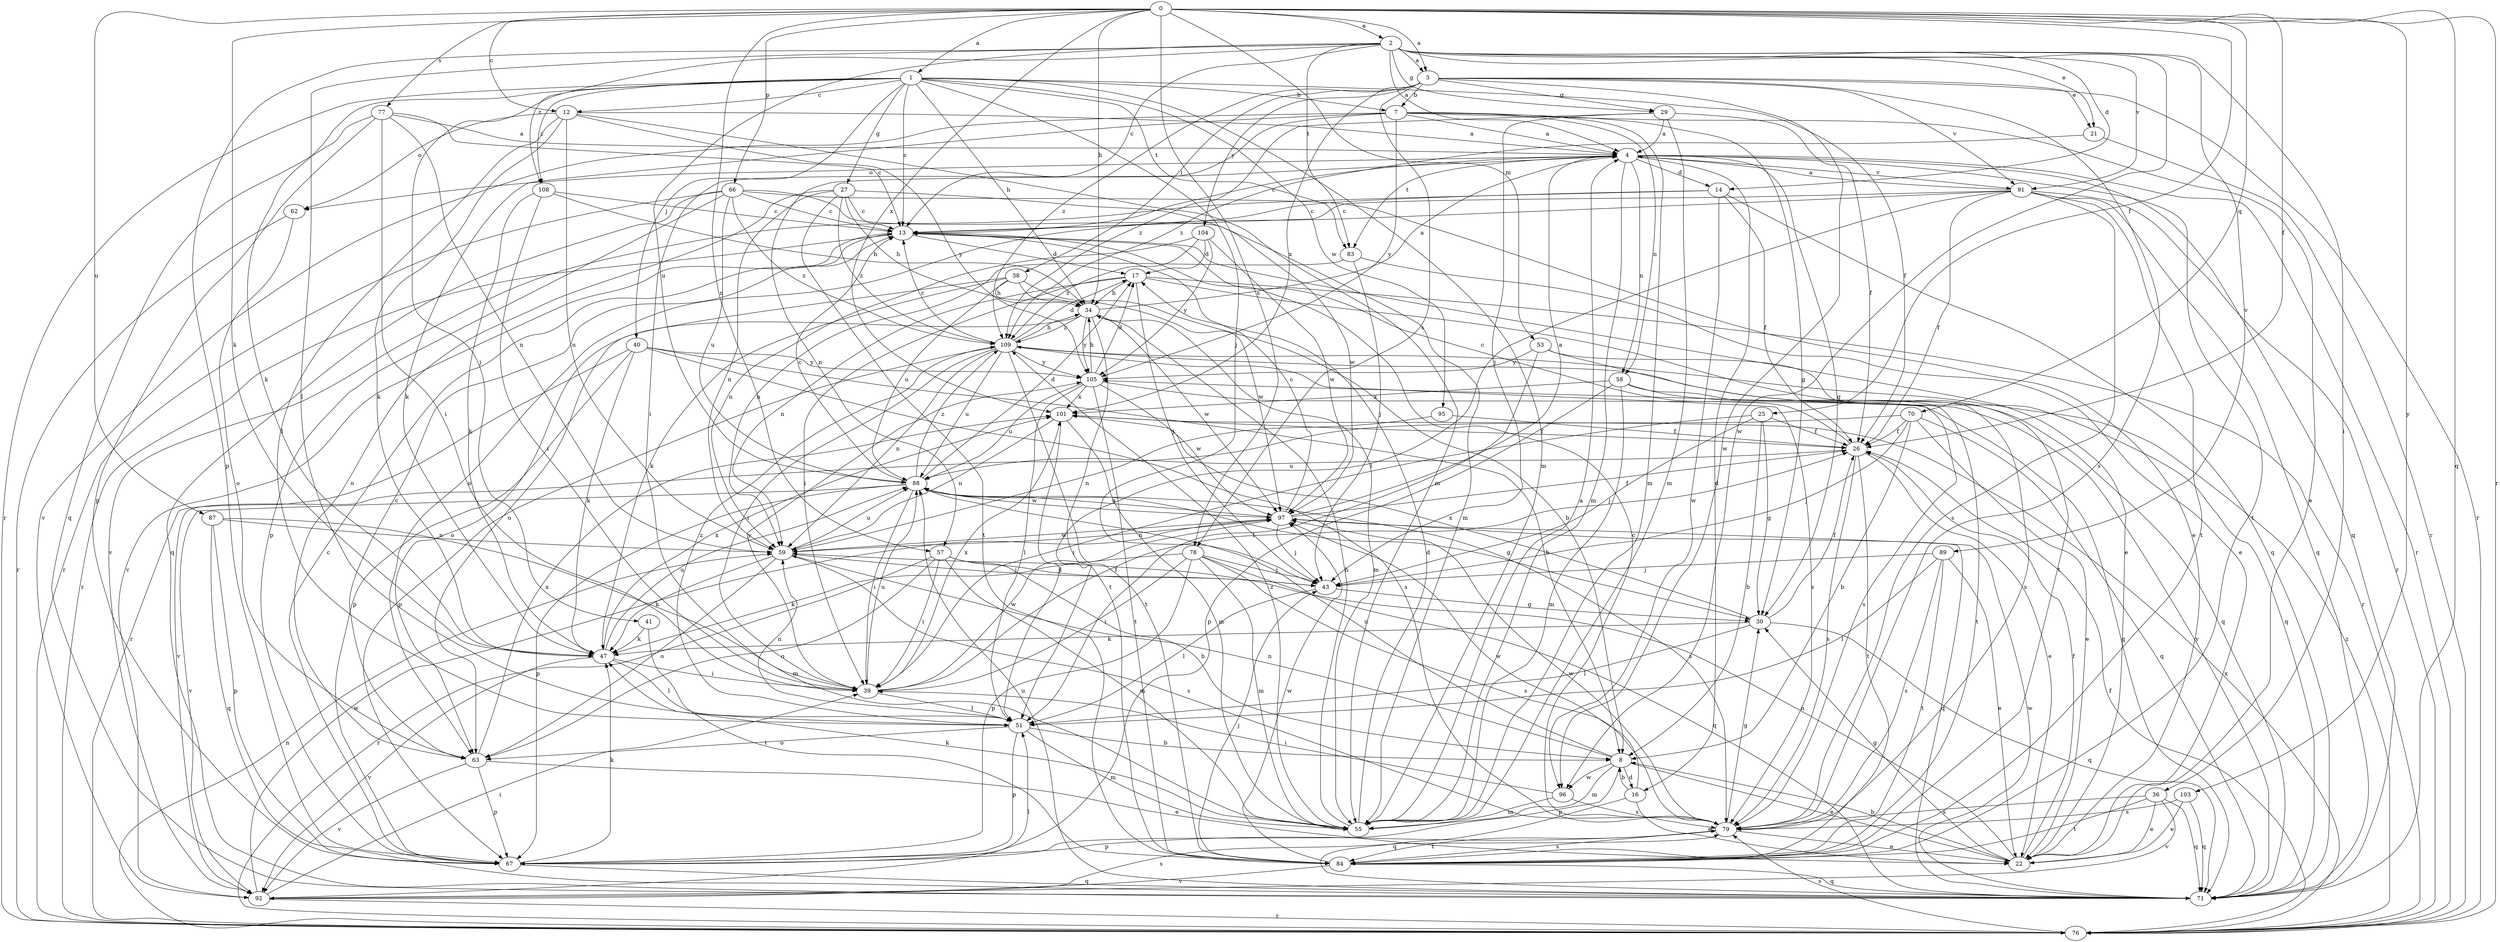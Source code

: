 strict digraph  {
0;
1;
2;
3;
4;
7;
8;
12;
13;
14;
16;
17;
21;
22;
25;
26;
27;
29;
30;
34;
36;
38;
39;
40;
41;
43;
47;
51;
53;
55;
57;
58;
59;
62;
63;
66;
67;
70;
71;
76;
77;
78;
79;
83;
84;
87;
88;
89;
91;
92;
95;
96;
97;
101;
103;
104;
105;
108;
109;
0 -> 1  [label=a];
0 -> 2  [label=a];
0 -> 3  [label=a];
0 -> 12  [label=c];
0 -> 25  [label=f];
0 -> 26  [label=f];
0 -> 34  [label=h];
0 -> 47  [label=k];
0 -> 53  [label=m];
0 -> 57  [label=n];
0 -> 66  [label=p];
0 -> 70  [label=q];
0 -> 71  [label=q];
0 -> 76  [label=r];
0 -> 77  [label=s];
0 -> 78  [label=s];
0 -> 87  [label=u];
0 -> 101  [label=x];
0 -> 103  [label=y];
1 -> 7  [label=b];
1 -> 12  [label=c];
1 -> 13  [label=c];
1 -> 26  [label=f];
1 -> 27  [label=g];
1 -> 34  [label=h];
1 -> 40  [label=j];
1 -> 41  [label=j];
1 -> 43  [label=j];
1 -> 47  [label=k];
1 -> 55  [label=m];
1 -> 76  [label=r];
1 -> 83  [label=t];
1 -> 95  [label=w];
1 -> 108  [label=z];
2 -> 3  [label=a];
2 -> 4  [label=a];
2 -> 13  [label=c];
2 -> 14  [label=d];
2 -> 21  [label=e];
2 -> 29  [label=g];
2 -> 36  [label=i];
2 -> 51  [label=l];
2 -> 67  [label=p];
2 -> 83  [label=t];
2 -> 88  [label=u];
2 -> 89  [label=v];
2 -> 91  [label=v];
2 -> 96  [label=w];
2 -> 108  [label=z];
3 -> 7  [label=b];
3 -> 21  [label=e];
3 -> 29  [label=g];
3 -> 38  [label=i];
3 -> 76  [label=r];
3 -> 78  [label=s];
3 -> 79  [label=s];
3 -> 91  [label=v];
3 -> 96  [label=w];
3 -> 101  [label=x];
3 -> 104  [label=y];
3 -> 109  [label=z];
4 -> 13  [label=c];
4 -> 14  [label=d];
4 -> 16  [label=d];
4 -> 30  [label=g];
4 -> 55  [label=m];
4 -> 57  [label=n];
4 -> 58  [label=n];
4 -> 62  [label=o];
4 -> 71  [label=q];
4 -> 76  [label=r];
4 -> 83  [label=t];
4 -> 84  [label=t];
4 -> 91  [label=v];
7 -> 4  [label=a];
7 -> 22  [label=e];
7 -> 30  [label=g];
7 -> 39  [label=i];
7 -> 47  [label=k];
7 -> 55  [label=m];
7 -> 58  [label=n];
7 -> 92  [label=v];
7 -> 105  [label=y];
8 -> 16  [label=d];
8 -> 22  [label=e];
8 -> 55  [label=m];
8 -> 59  [label=n];
8 -> 67  [label=p];
8 -> 88  [label=u];
8 -> 96  [label=w];
12 -> 4  [label=a];
12 -> 47  [label=k];
12 -> 51  [label=l];
12 -> 55  [label=m];
12 -> 59  [label=n];
12 -> 62  [label=o];
12 -> 105  [label=y];
13 -> 17  [label=d];
13 -> 22  [label=e];
13 -> 76  [label=r];
13 -> 92  [label=v];
14 -> 13  [label=c];
14 -> 26  [label=f];
14 -> 71  [label=q];
14 -> 92  [label=v];
14 -> 96  [label=w];
16 -> 8  [label=b];
16 -> 22  [label=e];
16 -> 71  [label=q];
16 -> 97  [label=w];
17 -> 34  [label=h];
17 -> 39  [label=i];
17 -> 43  [label=j];
17 -> 59  [label=n];
17 -> 76  [label=r];
17 -> 84  [label=t];
21 -> 76  [label=r];
21 -> 109  [label=z];
22 -> 8  [label=b];
22 -> 26  [label=f];
22 -> 30  [label=g];
22 -> 59  [label=n];
25 -> 8  [label=b];
25 -> 26  [label=f];
25 -> 30  [label=g];
25 -> 39  [label=i];
25 -> 43  [label=j];
26 -> 13  [label=c];
26 -> 22  [label=e];
26 -> 79  [label=s];
26 -> 84  [label=t];
26 -> 88  [label=u];
27 -> 13  [label=c];
27 -> 34  [label=h];
27 -> 59  [label=n];
27 -> 63  [label=o];
27 -> 84  [label=t];
27 -> 97  [label=w];
27 -> 109  [label=z];
29 -> 4  [label=a];
29 -> 26  [label=f];
29 -> 43  [label=j];
29 -> 55  [label=m];
29 -> 109  [label=z];
30 -> 26  [label=f];
30 -> 47  [label=k];
30 -> 51  [label=l];
30 -> 71  [label=q];
30 -> 101  [label=x];
34 -> 4  [label=a];
34 -> 55  [label=m];
34 -> 63  [label=o];
34 -> 84  [label=t];
34 -> 97  [label=w];
34 -> 105  [label=y];
34 -> 109  [label=z];
36 -> 22  [label=e];
36 -> 71  [label=q];
36 -> 79  [label=s];
36 -> 84  [label=t];
36 -> 92  [label=v];
38 -> 8  [label=b];
38 -> 34  [label=h];
38 -> 47  [label=k];
38 -> 63  [label=o];
38 -> 88  [label=u];
38 -> 97  [label=w];
39 -> 26  [label=f];
39 -> 51  [label=l];
39 -> 88  [label=u];
39 -> 97  [label=w];
39 -> 101  [label=x];
39 -> 105  [label=y];
40 -> 8  [label=b];
40 -> 47  [label=k];
40 -> 67  [label=p];
40 -> 76  [label=r];
40 -> 79  [label=s];
40 -> 105  [label=y];
41 -> 47  [label=k];
41 -> 84  [label=t];
43 -> 30  [label=g];
43 -> 51  [label=l];
47 -> 39  [label=i];
47 -> 51  [label=l];
47 -> 88  [label=u];
47 -> 92  [label=v];
47 -> 101  [label=x];
51 -> 8  [label=b];
51 -> 55  [label=m];
51 -> 59  [label=n];
51 -> 63  [label=o];
51 -> 67  [label=p];
51 -> 109  [label=z];
53 -> 51  [label=l];
53 -> 71  [label=q];
53 -> 79  [label=s];
53 -> 105  [label=y];
55 -> 4  [label=a];
55 -> 17  [label=d];
55 -> 34  [label=h];
55 -> 47  [label=k];
55 -> 109  [label=z];
57 -> 8  [label=b];
57 -> 39  [label=i];
57 -> 43  [label=j];
57 -> 55  [label=m];
57 -> 63  [label=o];
57 -> 76  [label=r];
58 -> 55  [label=m];
58 -> 67  [label=p];
58 -> 79  [label=s];
58 -> 84  [label=t];
58 -> 101  [label=x];
59 -> 43  [label=j];
59 -> 47  [label=k];
59 -> 63  [label=o];
59 -> 79  [label=s];
59 -> 88  [label=u];
59 -> 97  [label=w];
62 -> 63  [label=o];
62 -> 76  [label=r];
63 -> 13  [label=c];
63 -> 22  [label=e];
63 -> 67  [label=p];
63 -> 92  [label=v];
63 -> 101  [label=x];
66 -> 13  [label=c];
66 -> 22  [label=e];
66 -> 55  [label=m];
66 -> 67  [label=p];
66 -> 71  [label=q];
66 -> 76  [label=r];
66 -> 88  [label=u];
66 -> 109  [label=z];
67 -> 13  [label=c];
67 -> 47  [label=k];
67 -> 71  [label=q];
70 -> 8  [label=b];
70 -> 22  [label=e];
70 -> 26  [label=f];
70 -> 43  [label=j];
70 -> 71  [label=q];
70 -> 92  [label=v];
71 -> 88  [label=u];
71 -> 97  [label=w];
71 -> 105  [label=y];
76 -> 26  [label=f];
76 -> 59  [label=n];
76 -> 79  [label=s];
76 -> 101  [label=x];
76 -> 109  [label=z];
77 -> 4  [label=a];
77 -> 13  [label=c];
77 -> 39  [label=i];
77 -> 59  [label=n];
77 -> 67  [label=p];
77 -> 71  [label=q];
78 -> 39  [label=i];
78 -> 43  [label=j];
78 -> 47  [label=k];
78 -> 55  [label=m];
78 -> 67  [label=p];
78 -> 71  [label=q];
78 -> 79  [label=s];
79 -> 13  [label=c];
79 -> 22  [label=e];
79 -> 30  [label=g];
79 -> 67  [label=p];
79 -> 84  [label=t];
79 -> 97  [label=w];
83 -> 22  [label=e];
83 -> 43  [label=j];
83 -> 59  [label=n];
84 -> 43  [label=j];
84 -> 71  [label=q];
84 -> 79  [label=s];
84 -> 92  [label=v];
84 -> 97  [label=w];
87 -> 55  [label=m];
87 -> 59  [label=n];
87 -> 67  [label=p];
87 -> 71  [label=q];
88 -> 13  [label=c];
88 -> 17  [label=d];
88 -> 30  [label=g];
88 -> 39  [label=i];
88 -> 67  [label=p];
88 -> 79  [label=s];
88 -> 92  [label=v];
88 -> 97  [label=w];
88 -> 109  [label=z];
89 -> 22  [label=e];
89 -> 43  [label=j];
89 -> 51  [label=l];
89 -> 79  [label=s];
89 -> 84  [label=t];
91 -> 4  [label=a];
91 -> 13  [label=c];
91 -> 26  [label=f];
91 -> 51  [label=l];
91 -> 63  [label=o];
91 -> 71  [label=q];
91 -> 76  [label=r];
91 -> 79  [label=s];
91 -> 84  [label=t];
92 -> 39  [label=i];
92 -> 51  [label=l];
92 -> 76  [label=r];
92 -> 79  [label=s];
92 -> 97  [label=w];
95 -> 26  [label=f];
95 -> 59  [label=n];
96 -> 39  [label=i];
96 -> 55  [label=m];
96 -> 79  [label=s];
97 -> 4  [label=a];
97 -> 13  [label=c];
97 -> 26  [label=f];
97 -> 43  [label=j];
97 -> 59  [label=n];
97 -> 71  [label=q];
97 -> 88  [label=u];
101 -> 26  [label=f];
101 -> 51  [label=l];
101 -> 55  [label=m];
101 -> 59  [label=n];
103 -> 22  [label=e];
103 -> 71  [label=q];
103 -> 79  [label=s];
104 -> 17  [label=d];
104 -> 59  [label=n];
104 -> 97  [label=w];
104 -> 105  [label=y];
104 -> 109  [label=z];
105 -> 17  [label=d];
105 -> 34  [label=h];
105 -> 51  [label=l];
105 -> 71  [label=q];
105 -> 84  [label=t];
105 -> 88  [label=u];
105 -> 97  [label=w];
105 -> 101  [label=x];
108 -> 13  [label=c];
108 -> 34  [label=h];
108 -> 39  [label=i];
108 -> 47  [label=k];
109 -> 13  [label=c];
109 -> 17  [label=d];
109 -> 34  [label=h];
109 -> 39  [label=i];
109 -> 59  [label=n];
109 -> 67  [label=p];
109 -> 71  [label=q];
109 -> 79  [label=s];
109 -> 84  [label=t];
109 -> 88  [label=u];
109 -> 105  [label=y];
}

